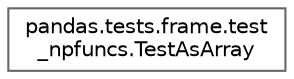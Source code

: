 digraph "Graphical Class Hierarchy"
{
 // LATEX_PDF_SIZE
  bgcolor="transparent";
  edge [fontname=Helvetica,fontsize=10,labelfontname=Helvetica,labelfontsize=10];
  node [fontname=Helvetica,fontsize=10,shape=box,height=0.2,width=0.4];
  rankdir="LR";
  Node0 [id="Node000000",label="pandas.tests.frame.test\l_npfuncs.TestAsArray",height=0.2,width=0.4,color="grey40", fillcolor="white", style="filled",URL="$d4/d31/classpandas_1_1tests_1_1frame_1_1test__npfuncs_1_1TestAsArray.html",tooltip=" "];
}
